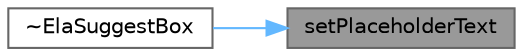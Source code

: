 digraph "setPlaceholderText"
{
 // LATEX_PDF_SIZE
  bgcolor="transparent";
  edge [fontname=Helvetica,fontsize=10,labelfontname=Helvetica,labelfontsize=10];
  node [fontname=Helvetica,fontsize=10,shape=box,height=0.2,width=0.4];
  rankdir="RL";
  Node1 [id="Node000001",label="setPlaceholderText",height=0.2,width=0.4,color="gray40", fillcolor="grey60", style="filled", fontcolor="black",tooltip="设置占位文本"];
  Node1 -> Node2 [id="edge1_Node000001_Node000002",dir="back",color="steelblue1",style="solid",tooltip=" "];
  Node2 [id="Node000002",label="~ElaSuggestBox",height=0.2,width=0.4,color="grey40", fillcolor="white", style="filled",URL="$class_ela_suggest_box.html#afab7637a449fea4a908e156f2eb270a1",tooltip="析构函数"];
}

